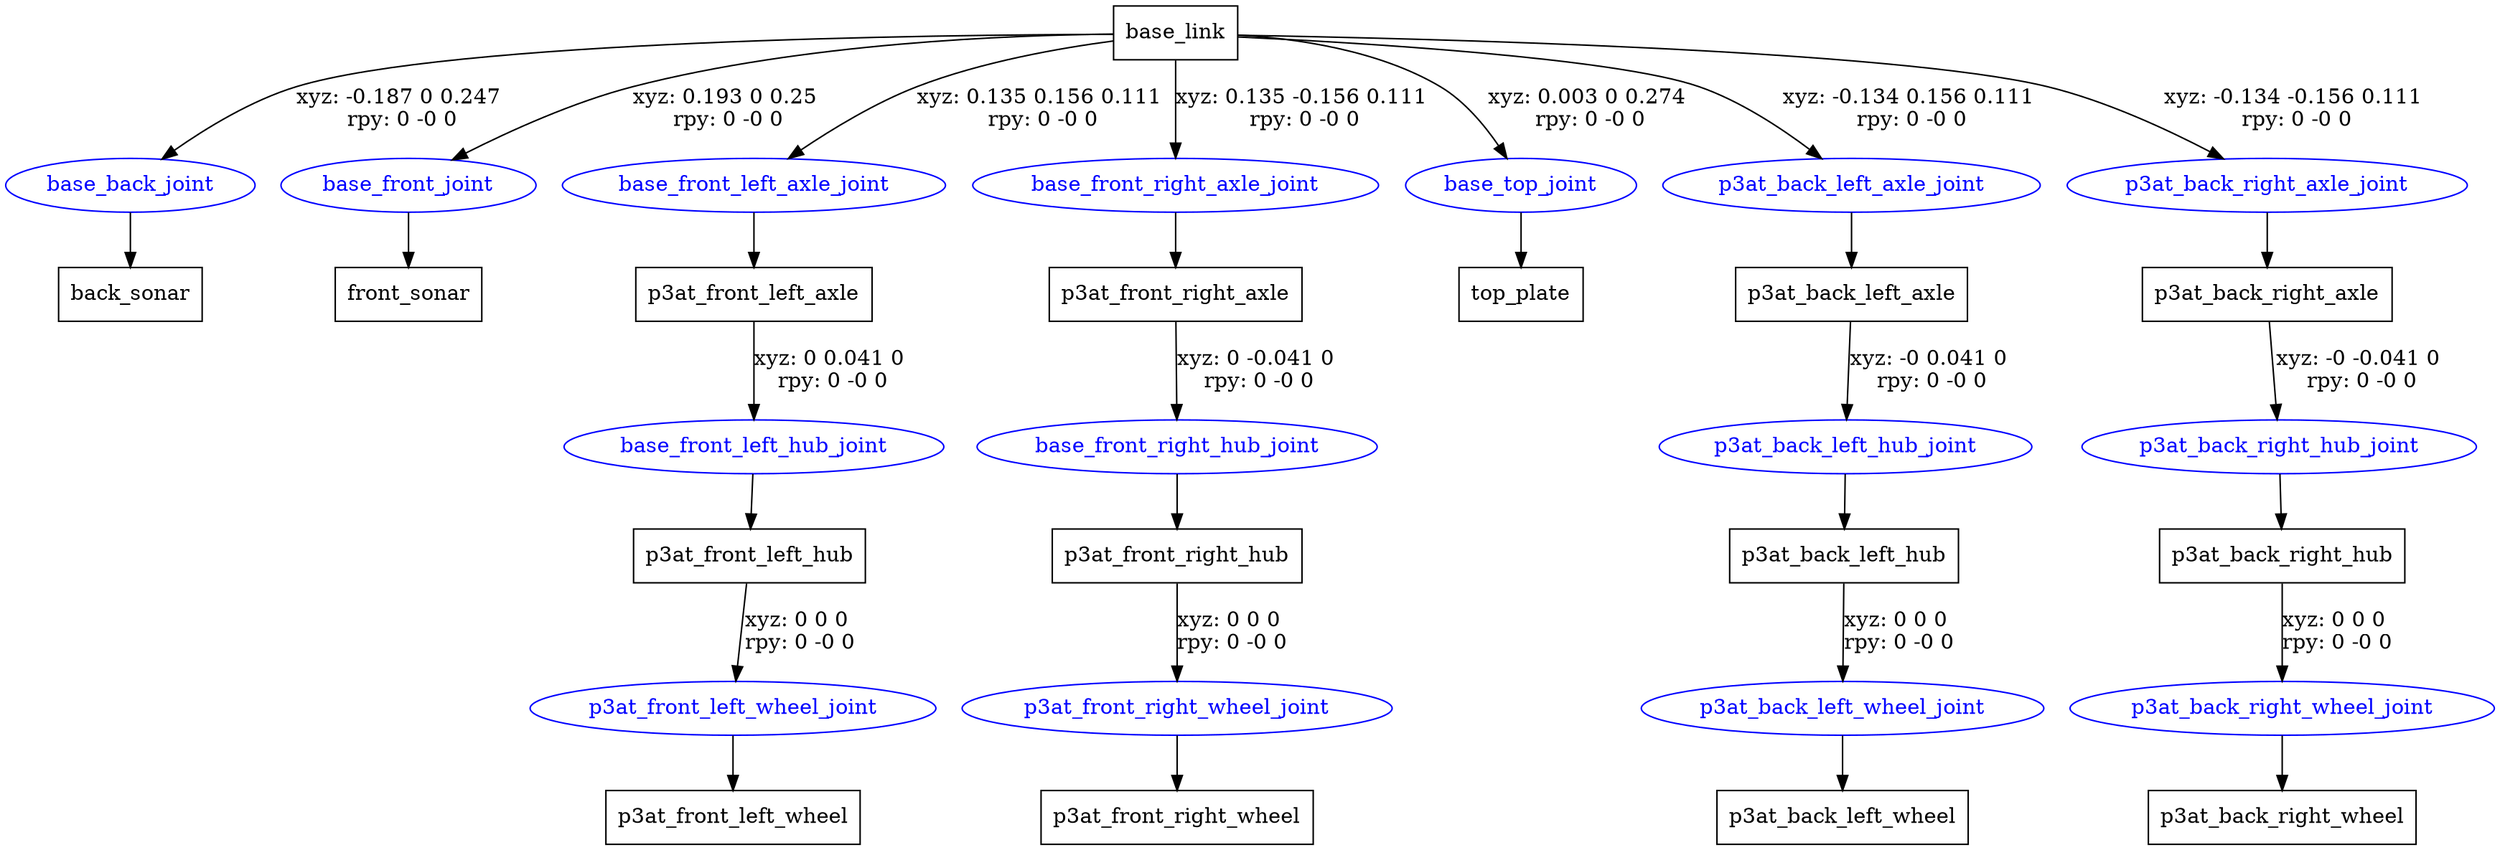 digraph G {
node [shape=box];
"base_link" [label="base_link"];
"back_sonar" [label="back_sonar"];
"front_sonar" [label="front_sonar"];
"p3at_front_left_axle" [label="p3at_front_left_axle"];
"p3at_front_left_hub" [label="p3at_front_left_hub"];
"p3at_front_left_wheel" [label="p3at_front_left_wheel"];
"p3at_front_right_axle" [label="p3at_front_right_axle"];
"p3at_front_right_hub" [label="p3at_front_right_hub"];
"p3at_front_right_wheel" [label="p3at_front_right_wheel"];
"top_plate" [label="top_plate"];
"p3at_back_left_axle" [label="p3at_back_left_axle"];
"p3at_back_left_hub" [label="p3at_back_left_hub"];
"p3at_back_left_wheel" [label="p3at_back_left_wheel"];
"p3at_back_right_axle" [label="p3at_back_right_axle"];
"p3at_back_right_hub" [label="p3at_back_right_hub"];
"p3at_back_right_wheel" [label="p3at_back_right_wheel"];
node [shape=ellipse, color=blue, fontcolor=blue];
"base_link" -> "base_back_joint" [label="xyz: -0.187 0 0.247 \nrpy: 0 -0 0"]
"base_back_joint" -> "back_sonar"
"base_link" -> "base_front_joint" [label="xyz: 0.193 0 0.25 \nrpy: 0 -0 0"]
"base_front_joint" -> "front_sonar"
"base_link" -> "base_front_left_axle_joint" [label="xyz: 0.135 0.156 0.111 \nrpy: 0 -0 0"]
"base_front_left_axle_joint" -> "p3at_front_left_axle"
"p3at_front_left_axle" -> "base_front_left_hub_joint" [label="xyz: 0 0.041 0 \nrpy: 0 -0 0"]
"base_front_left_hub_joint" -> "p3at_front_left_hub"
"p3at_front_left_hub" -> "p3at_front_left_wheel_joint" [label="xyz: 0 0 0 \nrpy: 0 -0 0"]
"p3at_front_left_wheel_joint" -> "p3at_front_left_wheel"
"base_link" -> "base_front_right_axle_joint" [label="xyz: 0.135 -0.156 0.111 \nrpy: 0 -0 0"]
"base_front_right_axle_joint" -> "p3at_front_right_axle"
"p3at_front_right_axle" -> "base_front_right_hub_joint" [label="xyz: 0 -0.041 0 \nrpy: 0 -0 0"]
"base_front_right_hub_joint" -> "p3at_front_right_hub"
"p3at_front_right_hub" -> "p3at_front_right_wheel_joint" [label="xyz: 0 0 0 \nrpy: 0 -0 0"]
"p3at_front_right_wheel_joint" -> "p3at_front_right_wheel"
"base_link" -> "base_top_joint" [label="xyz: 0.003 0 0.274 \nrpy: 0 -0 0"]
"base_top_joint" -> "top_plate"
"base_link" -> "p3at_back_left_axle_joint" [label="xyz: -0.134 0.156 0.111 \nrpy: 0 -0 0"]
"p3at_back_left_axle_joint" -> "p3at_back_left_axle"
"p3at_back_left_axle" -> "p3at_back_left_hub_joint" [label="xyz: -0 0.041 0 \nrpy: 0 -0 0"]
"p3at_back_left_hub_joint" -> "p3at_back_left_hub"
"p3at_back_left_hub" -> "p3at_back_left_wheel_joint" [label="xyz: 0 0 0 \nrpy: 0 -0 0"]
"p3at_back_left_wheel_joint" -> "p3at_back_left_wheel"
"base_link" -> "p3at_back_right_axle_joint" [label="xyz: -0.134 -0.156 0.111 \nrpy: 0 -0 0"]
"p3at_back_right_axle_joint" -> "p3at_back_right_axle"
"p3at_back_right_axle" -> "p3at_back_right_hub_joint" [label="xyz: -0 -0.041 0 \nrpy: 0 -0 0"]
"p3at_back_right_hub_joint" -> "p3at_back_right_hub"
"p3at_back_right_hub" -> "p3at_back_right_wheel_joint" [label="xyz: 0 0 0 \nrpy: 0 -0 0"]
"p3at_back_right_wheel_joint" -> "p3at_back_right_wheel"
}
